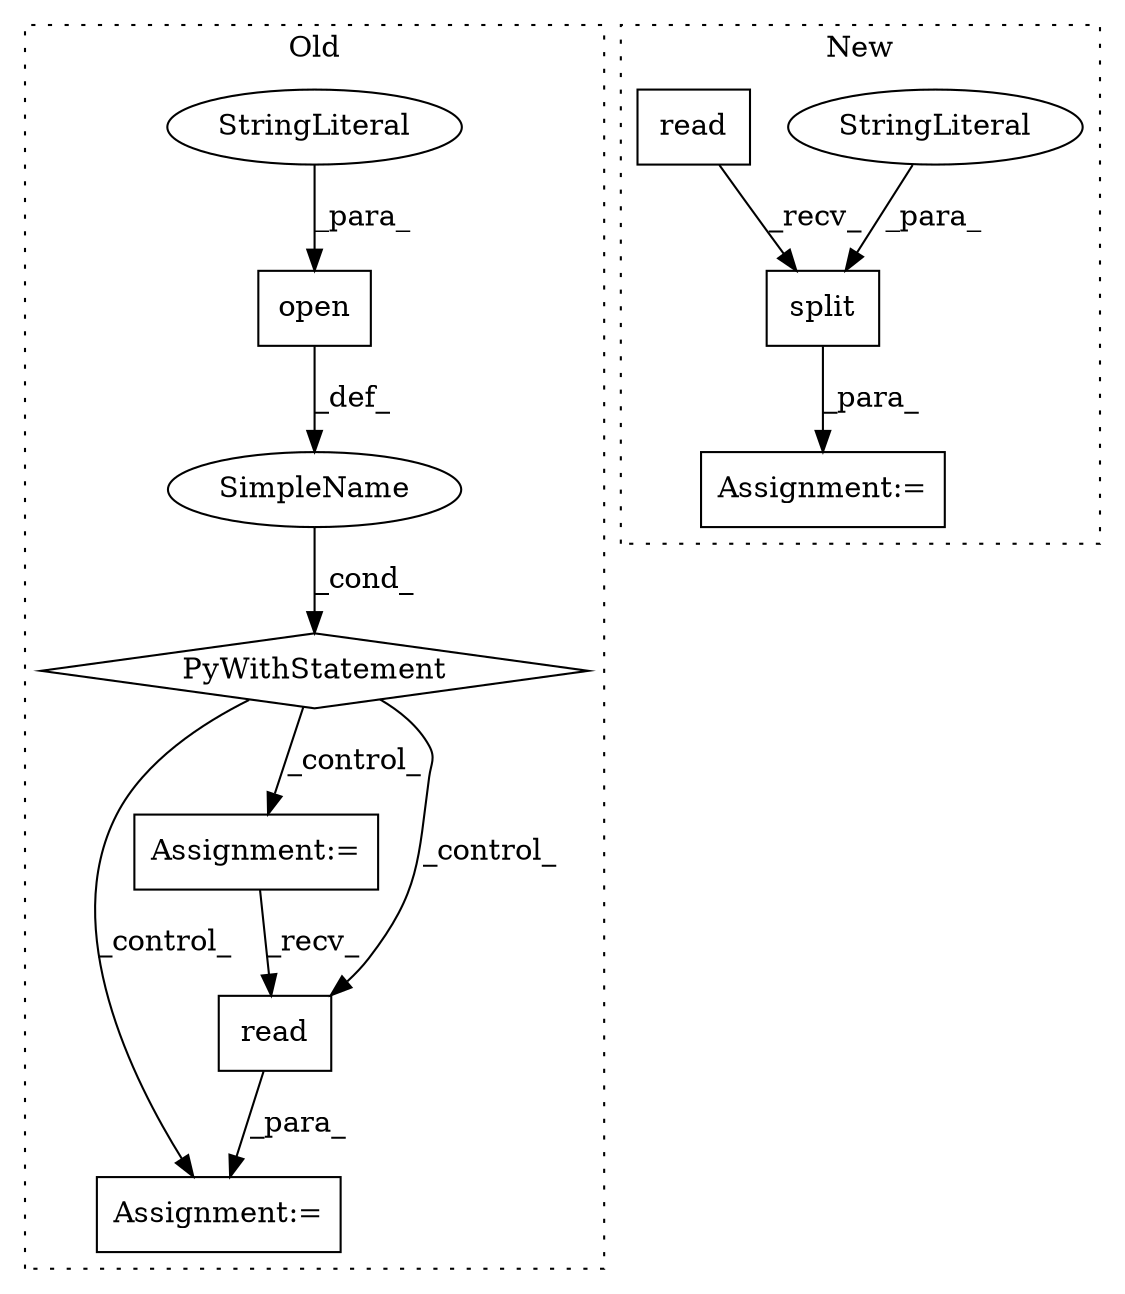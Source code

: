 digraph G {
subgraph cluster0 {
1 [label="open" a="32" s="636,667" l="5,1" shape="box"];
4 [label="StringLiteral" a="45" s="660" l="7" shape="ellipse"];
6 [label="Assignment:=" a="7" s="703" l="1" shape="box"];
7 [label="SimpleName" a="42" s="" l="" shape="ellipse"];
8 [label="PyWithStatement" a="104" s="623,668" l="10,2" shape="diamond"];
9 [label="Assignment:=" a="7" s="687" l="1" shape="box"];
10 [label="read" a="32" s="706" l="6" shape="box"];
label = "Old";
style="dotted";
}
subgraph cluster1 {
2 [label="split" a="32" s="548,558" l="6,1" shape="box"];
3 [label="Assignment:=" a="7" s="539" l="1" shape="box"];
5 [label="StringLiteral" a="45" s="554" l="4" shape="ellipse"];
11 [label="read" a="32" s="498,517" l="5,1" shape="box"];
label = "New";
style="dotted";
}
1 -> 7 [label="_def_"];
2 -> 3 [label="_para_"];
4 -> 1 [label="_para_"];
5 -> 2 [label="_para_"];
7 -> 8 [label="_cond_"];
8 -> 6 [label="_control_"];
8 -> 9 [label="_control_"];
8 -> 10 [label="_control_"];
9 -> 10 [label="_recv_"];
10 -> 6 [label="_para_"];
11 -> 2 [label="_recv_"];
}